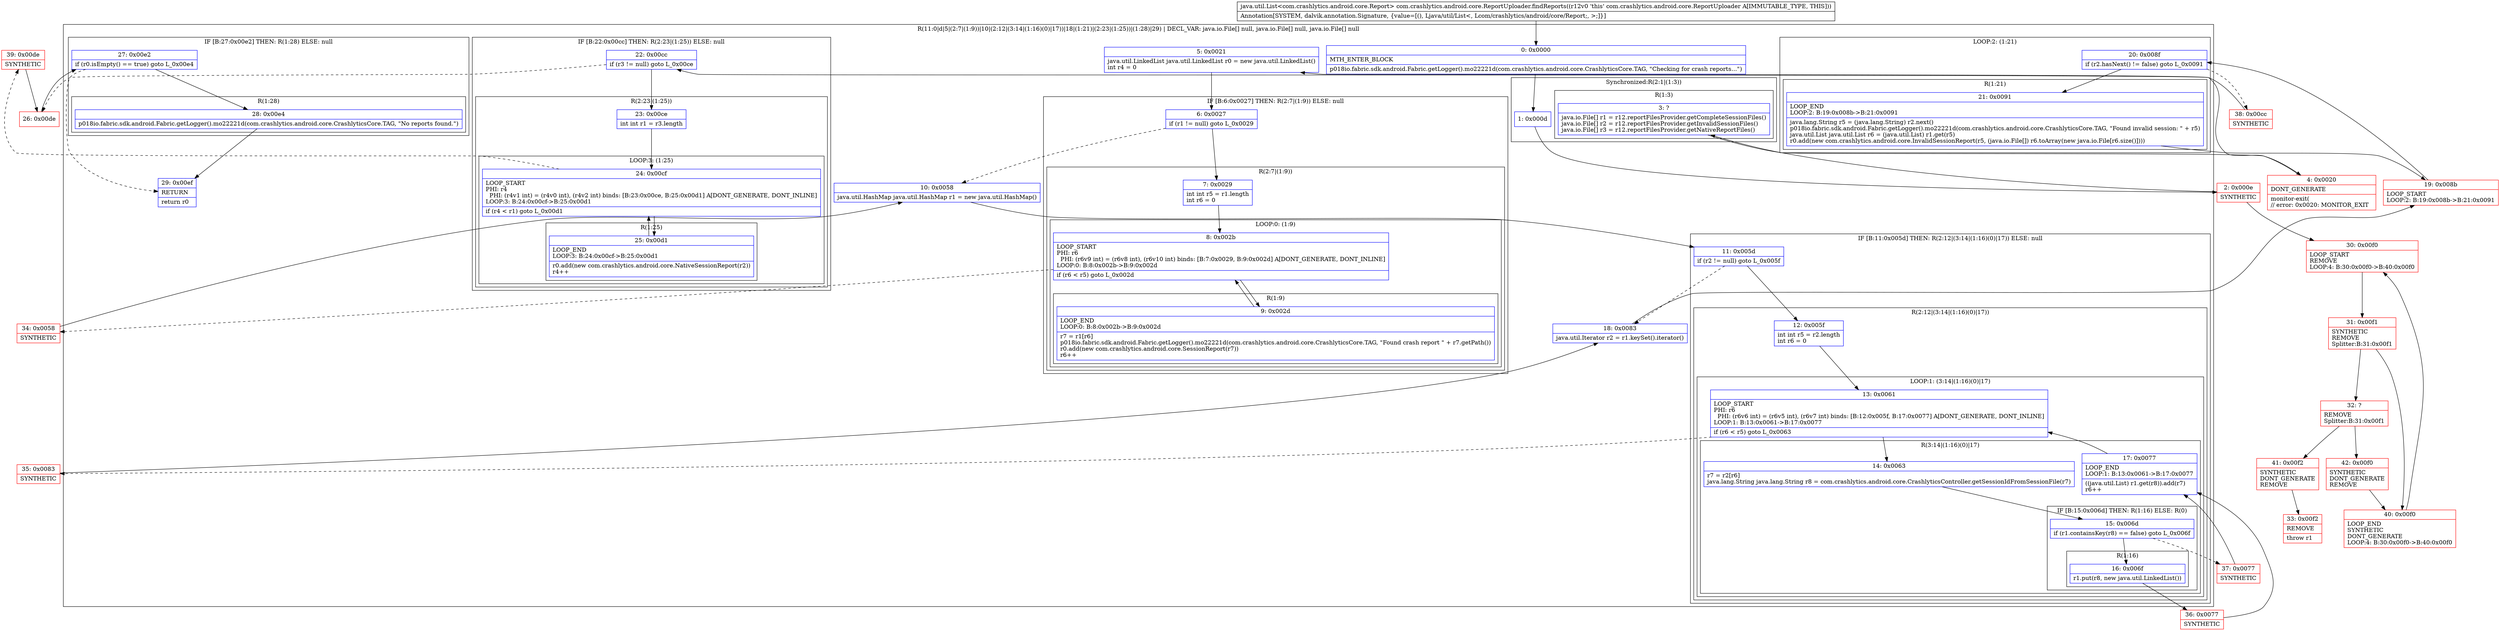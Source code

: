digraph "CFG forcom.crashlytics.android.core.ReportUploader.findReports()Ljava\/util\/List;" {
subgraph cluster_Region_384726678 {
label = "R(11:0|d|5|(2:7|(1:9))|10|(2:12|(3:14|(1:16)(0)|17))|18|(1:21)|(2:23|(1:25))|(1:28)|29) | DECL_VAR: java.io.File[] null, java.io.File[] null, java.io.File[] null\l";
node [shape=record,color=blue];
Node_0 [shape=record,label="{0\:\ 0x0000|MTH_ENTER_BLOCK\l|p018io.fabric.sdk.android.Fabric.getLogger().mo22221d(com.crashlytics.android.core.CrashlyticsCore.TAG, \"Checking for crash reports...\")\l}"];
subgraph cluster_SynchronizedRegion_1813874497 {
label = "Synchronized:R(2:1|(1:3))";
node [shape=record,color=blue];
Node_1 [shape=record,label="{1\:\ 0x000d}"];
subgraph cluster_Region_1290203310 {
label = "R(1:3)";
node [shape=record,color=blue];
Node_3 [shape=record,label="{3\:\ ?|java.io.File[] r1 = r12.reportFilesProvider.getCompleteSessionFiles()\ljava.io.File[] r2 = r12.reportFilesProvider.getInvalidSessionFiles()\ljava.io.File[] r3 = r12.reportFilesProvider.getNativeReportFiles()\l}"];
}
}
Node_5 [shape=record,label="{5\:\ 0x0021|java.util.LinkedList java.util.LinkedList r0 = new java.util.LinkedList()\lint r4 = 0\l}"];
subgraph cluster_IfRegion_843234257 {
label = "IF [B:6:0x0027] THEN: R(2:7|(1:9)) ELSE: null";
node [shape=record,color=blue];
Node_6 [shape=record,label="{6\:\ 0x0027|if (r1 != null) goto L_0x0029\l}"];
subgraph cluster_Region_973087147 {
label = "R(2:7|(1:9))";
node [shape=record,color=blue];
Node_7 [shape=record,label="{7\:\ 0x0029|int int r5 = r1.length\lint r6 = 0\l}"];
subgraph cluster_LoopRegion_652519175 {
label = "LOOP:0: (1:9)";
node [shape=record,color=blue];
Node_8 [shape=record,label="{8\:\ 0x002b|LOOP_START\lPHI: r6 \l  PHI: (r6v9 int) = (r6v8 int), (r6v10 int) binds: [B:7:0x0029, B:9:0x002d] A[DONT_GENERATE, DONT_INLINE]\lLOOP:0: B:8:0x002b\-\>B:9:0x002d\l|if (r6 \< r5) goto L_0x002d\l}"];
subgraph cluster_Region_332494510 {
label = "R(1:9)";
node [shape=record,color=blue];
Node_9 [shape=record,label="{9\:\ 0x002d|LOOP_END\lLOOP:0: B:8:0x002b\-\>B:9:0x002d\l|r7 = r1[r6]\lp018io.fabric.sdk.android.Fabric.getLogger().mo22221d(com.crashlytics.android.core.CrashlyticsCore.TAG, \"Found crash report \" + r7.getPath())\lr0.add(new com.crashlytics.android.core.SessionReport(r7))\lr6++\l}"];
}
}
}
}
Node_10 [shape=record,label="{10\:\ 0x0058|java.util.HashMap java.util.HashMap r1 = new java.util.HashMap()\l}"];
subgraph cluster_IfRegion_1749653498 {
label = "IF [B:11:0x005d] THEN: R(2:12|(3:14|(1:16)(0)|17)) ELSE: null";
node [shape=record,color=blue];
Node_11 [shape=record,label="{11\:\ 0x005d|if (r2 != null) goto L_0x005f\l}"];
subgraph cluster_Region_1332880657 {
label = "R(2:12|(3:14|(1:16)(0)|17))";
node [shape=record,color=blue];
Node_12 [shape=record,label="{12\:\ 0x005f|int int r5 = r2.length\lint r6 = 0\l}"];
subgraph cluster_LoopRegion_958135730 {
label = "LOOP:1: (3:14|(1:16)(0)|17)";
node [shape=record,color=blue];
Node_13 [shape=record,label="{13\:\ 0x0061|LOOP_START\lPHI: r6 \l  PHI: (r6v6 int) = (r6v5 int), (r6v7 int) binds: [B:12:0x005f, B:17:0x0077] A[DONT_GENERATE, DONT_INLINE]\lLOOP:1: B:13:0x0061\-\>B:17:0x0077\l|if (r6 \< r5) goto L_0x0063\l}"];
subgraph cluster_Region_1959024685 {
label = "R(3:14|(1:16)(0)|17)";
node [shape=record,color=blue];
Node_14 [shape=record,label="{14\:\ 0x0063|r7 = r2[r6]\ljava.lang.String java.lang.String r8 = com.crashlytics.android.core.CrashlyticsController.getSessionIdFromSessionFile(r7)\l}"];
subgraph cluster_IfRegion_343935441 {
label = "IF [B:15:0x006d] THEN: R(1:16) ELSE: R(0)";
node [shape=record,color=blue];
Node_15 [shape=record,label="{15\:\ 0x006d|if (r1.containsKey(r8) == false) goto L_0x006f\l}"];
subgraph cluster_Region_1050533350 {
label = "R(1:16)";
node [shape=record,color=blue];
Node_16 [shape=record,label="{16\:\ 0x006f|r1.put(r8, new java.util.LinkedList())\l}"];
}
subgraph cluster_Region_1434481219 {
label = "R(0)";
node [shape=record,color=blue];
}
}
Node_17 [shape=record,label="{17\:\ 0x0077|LOOP_END\lLOOP:1: B:13:0x0061\-\>B:17:0x0077\l|((java.util.List) r1.get(r8)).add(r7)\lr6++\l}"];
}
}
}
}
Node_18 [shape=record,label="{18\:\ 0x0083|java.util.Iterator r2 = r1.keySet().iterator()\l}"];
subgraph cluster_LoopRegion_1428668477 {
label = "LOOP:2: (1:21)";
node [shape=record,color=blue];
Node_20 [shape=record,label="{20\:\ 0x008f|if (r2.hasNext() != false) goto L_0x0091\l}"];
subgraph cluster_Region_1077756246 {
label = "R(1:21)";
node [shape=record,color=blue];
Node_21 [shape=record,label="{21\:\ 0x0091|LOOP_END\lLOOP:2: B:19:0x008b\-\>B:21:0x0091\l|java.lang.String r5 = (java.lang.String) r2.next()\lp018io.fabric.sdk.android.Fabric.getLogger().mo22221d(com.crashlytics.android.core.CrashlyticsCore.TAG, \"Found invalid session: \" + r5)\ljava.util.List java.util.List r6 = (java.util.List) r1.get(r5)\lr0.add(new com.crashlytics.android.core.InvalidSessionReport(r5, (java.io.File[]) r6.toArray(new java.io.File[r6.size()])))\l}"];
}
}
subgraph cluster_IfRegion_1815618589 {
label = "IF [B:22:0x00cc] THEN: R(2:23|(1:25)) ELSE: null";
node [shape=record,color=blue];
Node_22 [shape=record,label="{22\:\ 0x00cc|if (r3 != null) goto L_0x00ce\l}"];
subgraph cluster_Region_1214945319 {
label = "R(2:23|(1:25))";
node [shape=record,color=blue];
Node_23 [shape=record,label="{23\:\ 0x00ce|int int r1 = r3.length\l}"];
subgraph cluster_LoopRegion_1459128577 {
label = "LOOP:3: (1:25)";
node [shape=record,color=blue];
Node_24 [shape=record,label="{24\:\ 0x00cf|LOOP_START\lPHI: r4 \l  PHI: (r4v1 int) = (r4v0 int), (r4v2 int) binds: [B:23:0x00ce, B:25:0x00d1] A[DONT_GENERATE, DONT_INLINE]\lLOOP:3: B:24:0x00cf\-\>B:25:0x00d1\l|if (r4 \< r1) goto L_0x00d1\l}"];
subgraph cluster_Region_1837665664 {
label = "R(1:25)";
node [shape=record,color=blue];
Node_25 [shape=record,label="{25\:\ 0x00d1|LOOP_END\lLOOP:3: B:24:0x00cf\-\>B:25:0x00d1\l|r0.add(new com.crashlytics.android.core.NativeSessionReport(r2))\lr4++\l}"];
}
}
}
}
subgraph cluster_IfRegion_1908378550 {
label = "IF [B:27:0x00e2] THEN: R(1:28) ELSE: null";
node [shape=record,color=blue];
Node_27 [shape=record,label="{27\:\ 0x00e2|if (r0.isEmpty() == true) goto L_0x00e4\l}"];
subgraph cluster_Region_812128257 {
label = "R(1:28)";
node [shape=record,color=blue];
Node_28 [shape=record,label="{28\:\ 0x00e4|p018io.fabric.sdk.android.Fabric.getLogger().mo22221d(com.crashlytics.android.core.CrashlyticsCore.TAG, \"No reports found.\")\l}"];
}
}
Node_29 [shape=record,label="{29\:\ 0x00ef|RETURN\l|return r0\l}"];
}
Node_2 [shape=record,color=red,label="{2\:\ 0x000e|SYNTHETIC\l}"];
Node_4 [shape=record,color=red,label="{4\:\ 0x0020|DONT_GENERATE\l|monitor\-exit(\l\/\/ error: 0x0020: MONITOR_EXIT  \l}"];
Node_19 [shape=record,color=red,label="{19\:\ 0x008b|LOOP_START\lLOOP:2: B:19:0x008b\-\>B:21:0x0091\l}"];
Node_26 [shape=record,color=red,label="{26\:\ 0x00de}"];
Node_30 [shape=record,color=red,label="{30\:\ 0x00f0|LOOP_START\lREMOVE\lLOOP:4: B:30:0x00f0\-\>B:40:0x00f0\l}"];
Node_31 [shape=record,color=red,label="{31\:\ 0x00f1|SYNTHETIC\lREMOVE\lSplitter:B:31:0x00f1\l}"];
Node_32 [shape=record,color=red,label="{32\:\ ?|REMOVE\lSplitter:B:31:0x00f1\l}"];
Node_33 [shape=record,color=red,label="{33\:\ 0x00f2|REMOVE\l|throw r1\l}"];
Node_34 [shape=record,color=red,label="{34\:\ 0x0058|SYNTHETIC\l}"];
Node_35 [shape=record,color=red,label="{35\:\ 0x0083|SYNTHETIC\l}"];
Node_36 [shape=record,color=red,label="{36\:\ 0x0077|SYNTHETIC\l}"];
Node_37 [shape=record,color=red,label="{37\:\ 0x0077|SYNTHETIC\l}"];
Node_38 [shape=record,color=red,label="{38\:\ 0x00cc|SYNTHETIC\l}"];
Node_39 [shape=record,color=red,label="{39\:\ 0x00de|SYNTHETIC\l}"];
Node_40 [shape=record,color=red,label="{40\:\ 0x00f0|LOOP_END\lSYNTHETIC\lDONT_GENERATE\lLOOP:4: B:30:0x00f0\-\>B:40:0x00f0\l}"];
Node_41 [shape=record,color=red,label="{41\:\ 0x00f2|SYNTHETIC\lDONT_GENERATE\lREMOVE\l}"];
Node_42 [shape=record,color=red,label="{42\:\ 0x00f0|SYNTHETIC\lDONT_GENERATE\lREMOVE\l}"];
MethodNode[shape=record,label="{java.util.List\<com.crashlytics.android.core.Report\> com.crashlytics.android.core.ReportUploader.findReports((r12v0 'this' com.crashlytics.android.core.ReportUploader A[IMMUTABLE_TYPE, THIS]))  | Annotation[SYSTEM, dalvik.annotation.Signature, \{value=[(), Ljava\/util\/List\<, Lcom\/crashlytics\/android\/core\/Report;, \>;]\}]\l}"];
MethodNode -> Node_0;
Node_0 -> Node_1;
Node_1 -> Node_2;
Node_3 -> Node_4;
Node_5 -> Node_6;
Node_6 -> Node_7;
Node_6 -> Node_10[style=dashed];
Node_7 -> Node_8;
Node_8 -> Node_9;
Node_8 -> Node_34[style=dashed];
Node_9 -> Node_8;
Node_10 -> Node_11;
Node_11 -> Node_12;
Node_11 -> Node_18[style=dashed];
Node_12 -> Node_13;
Node_13 -> Node_14;
Node_13 -> Node_35[style=dashed];
Node_14 -> Node_15;
Node_15 -> Node_16;
Node_15 -> Node_37[style=dashed];
Node_16 -> Node_36;
Node_17 -> Node_13;
Node_18 -> Node_19;
Node_20 -> Node_21;
Node_20 -> Node_38[style=dashed];
Node_21 -> Node_19;
Node_22 -> Node_23;
Node_22 -> Node_26[style=dashed];
Node_23 -> Node_24;
Node_24 -> Node_25;
Node_24 -> Node_39[style=dashed];
Node_25 -> Node_24;
Node_27 -> Node_28;
Node_27 -> Node_29[style=dashed];
Node_28 -> Node_29;
Node_2 -> Node_3;
Node_2 -> Node_30;
Node_4 -> Node_5;
Node_19 -> Node_20;
Node_26 -> Node_27;
Node_30 -> Node_31;
Node_31 -> Node_32;
Node_31 -> Node_40;
Node_32 -> Node_41;
Node_32 -> Node_42;
Node_34 -> Node_10;
Node_35 -> Node_18;
Node_36 -> Node_17;
Node_37 -> Node_17;
Node_38 -> Node_22;
Node_39 -> Node_26;
Node_40 -> Node_30;
Node_41 -> Node_33;
Node_42 -> Node_40;
}


